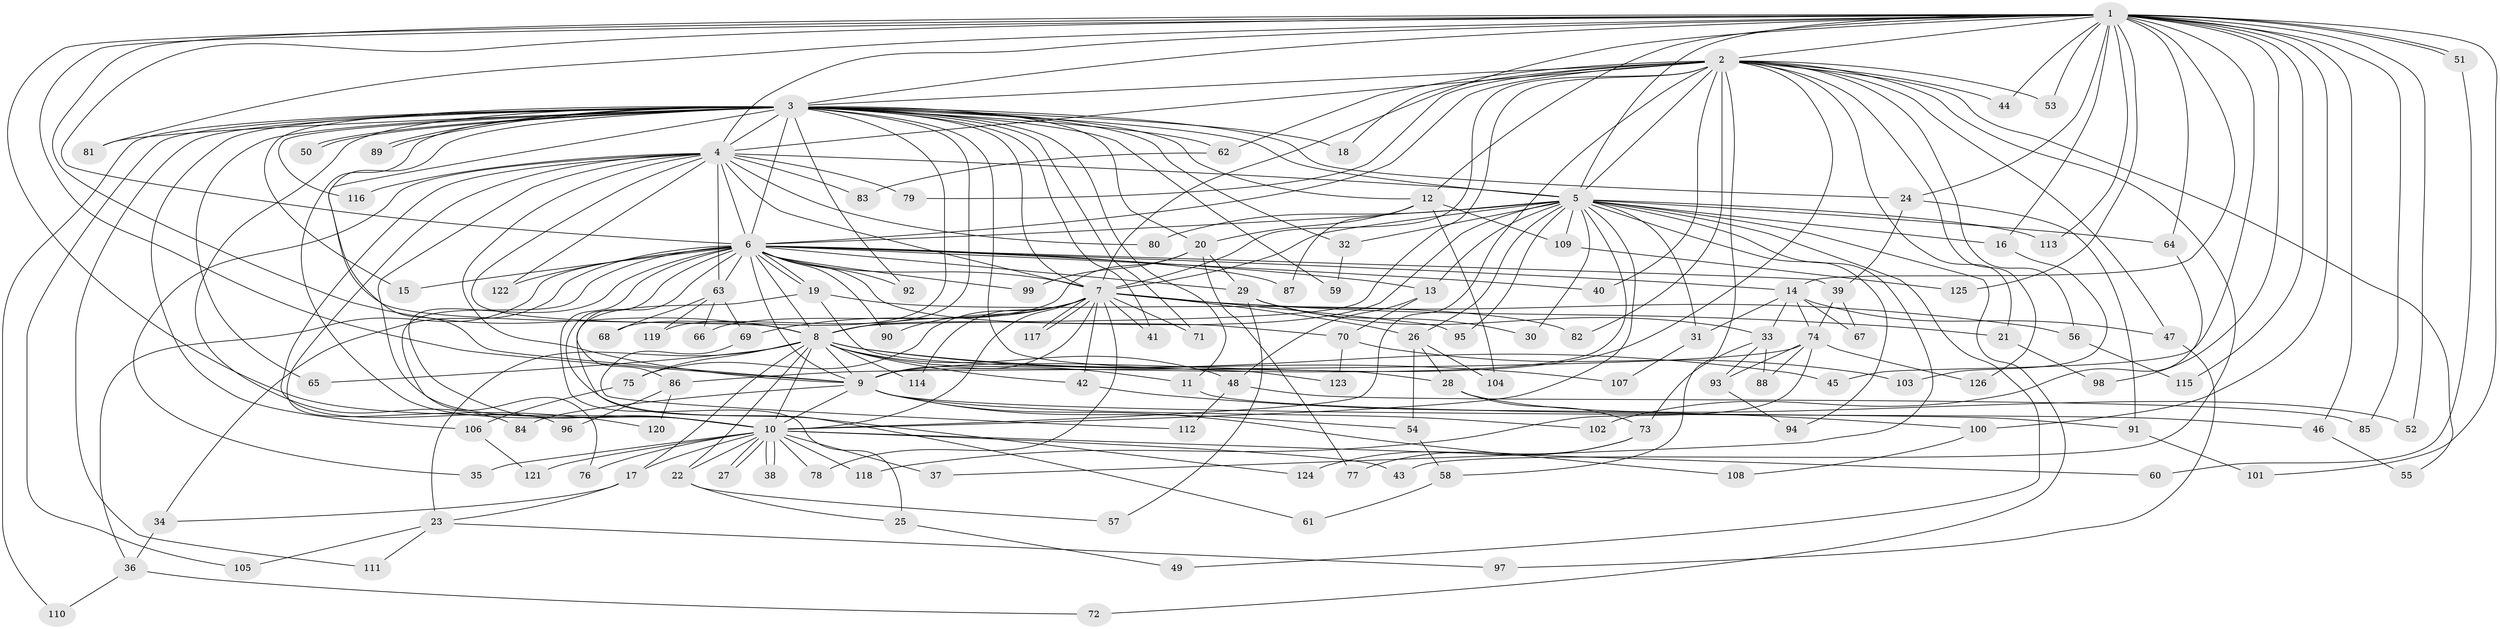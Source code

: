 // Generated by graph-tools (version 1.1) at 2025/49/03/09/25 03:49:27]
// undirected, 126 vertices, 277 edges
graph export_dot {
graph [start="1"]
  node [color=gray90,style=filled];
  1;
  2;
  3;
  4;
  5;
  6;
  7;
  8;
  9;
  10;
  11;
  12;
  13;
  14;
  15;
  16;
  17;
  18;
  19;
  20;
  21;
  22;
  23;
  24;
  25;
  26;
  27;
  28;
  29;
  30;
  31;
  32;
  33;
  34;
  35;
  36;
  37;
  38;
  39;
  40;
  41;
  42;
  43;
  44;
  45;
  46;
  47;
  48;
  49;
  50;
  51;
  52;
  53;
  54;
  55;
  56;
  57;
  58;
  59;
  60;
  61;
  62;
  63;
  64;
  65;
  66;
  67;
  68;
  69;
  70;
  71;
  72;
  73;
  74;
  75;
  76;
  77;
  78;
  79;
  80;
  81;
  82;
  83;
  84;
  85;
  86;
  87;
  88;
  89;
  90;
  91;
  92;
  93;
  94;
  95;
  96;
  97;
  98;
  99;
  100;
  101;
  102;
  103;
  104;
  105;
  106;
  107;
  108;
  109;
  110;
  111;
  112;
  113;
  114;
  115;
  116;
  117;
  118;
  119;
  120;
  121;
  122;
  123;
  124;
  125;
  126;
  1 -- 2;
  1 -- 3;
  1 -- 4;
  1 -- 5;
  1 -- 6;
  1 -- 7;
  1 -- 8;
  1 -- 9;
  1 -- 10;
  1 -- 12;
  1 -- 14;
  1 -- 16;
  1 -- 24;
  1 -- 44;
  1 -- 45;
  1 -- 46;
  1 -- 51;
  1 -- 51;
  1 -- 52;
  1 -- 53;
  1 -- 64;
  1 -- 81;
  1 -- 85;
  1 -- 98;
  1 -- 100;
  1 -- 101;
  1 -- 113;
  1 -- 115;
  1 -- 125;
  2 -- 3;
  2 -- 4;
  2 -- 5;
  2 -- 6;
  2 -- 7;
  2 -- 8;
  2 -- 9;
  2 -- 10;
  2 -- 18;
  2 -- 21;
  2 -- 40;
  2 -- 43;
  2 -- 44;
  2 -- 47;
  2 -- 53;
  2 -- 55;
  2 -- 56;
  2 -- 58;
  2 -- 62;
  2 -- 79;
  2 -- 82;
  2 -- 126;
  3 -- 4;
  3 -- 5;
  3 -- 6;
  3 -- 7;
  3 -- 8;
  3 -- 9;
  3 -- 10;
  3 -- 11;
  3 -- 12;
  3 -- 15;
  3 -- 18;
  3 -- 20;
  3 -- 24;
  3 -- 32;
  3 -- 41;
  3 -- 50;
  3 -- 50;
  3 -- 59;
  3 -- 62;
  3 -- 65;
  3 -- 68;
  3 -- 71;
  3 -- 81;
  3 -- 84;
  3 -- 89;
  3 -- 89;
  3 -- 92;
  3 -- 105;
  3 -- 106;
  3 -- 110;
  3 -- 111;
  3 -- 116;
  3 -- 119;
  3 -- 123;
  4 -- 5;
  4 -- 6;
  4 -- 7;
  4 -- 8;
  4 -- 9;
  4 -- 10;
  4 -- 35;
  4 -- 63;
  4 -- 79;
  4 -- 80;
  4 -- 83;
  4 -- 96;
  4 -- 116;
  4 -- 120;
  4 -- 122;
  5 -- 6;
  5 -- 7;
  5 -- 8;
  5 -- 9;
  5 -- 10;
  5 -- 13;
  5 -- 16;
  5 -- 26;
  5 -- 30;
  5 -- 31;
  5 -- 32;
  5 -- 37;
  5 -- 49;
  5 -- 64;
  5 -- 72;
  5 -- 80;
  5 -- 94;
  5 -- 95;
  5 -- 109;
  5 -- 113;
  6 -- 7;
  6 -- 8;
  6 -- 9;
  6 -- 10;
  6 -- 13;
  6 -- 14;
  6 -- 15;
  6 -- 19;
  6 -- 19;
  6 -- 25;
  6 -- 29;
  6 -- 34;
  6 -- 36;
  6 -- 39;
  6 -- 40;
  6 -- 63;
  6 -- 70;
  6 -- 76;
  6 -- 86;
  6 -- 87;
  6 -- 90;
  6 -- 92;
  6 -- 99;
  6 -- 122;
  6 -- 124;
  7 -- 8;
  7 -- 9;
  7 -- 10;
  7 -- 21;
  7 -- 26;
  7 -- 41;
  7 -- 42;
  7 -- 56;
  7 -- 69;
  7 -- 71;
  7 -- 75;
  7 -- 78;
  7 -- 90;
  7 -- 95;
  7 -- 114;
  7 -- 117;
  7 -- 117;
  8 -- 9;
  8 -- 10;
  8 -- 11;
  8 -- 17;
  8 -- 22;
  8 -- 23;
  8 -- 42;
  8 -- 45;
  8 -- 48;
  8 -- 65;
  8 -- 75;
  8 -- 107;
  8 -- 114;
  9 -- 10;
  9 -- 46;
  9 -- 54;
  9 -- 84;
  9 -- 102;
  9 -- 108;
  10 -- 17;
  10 -- 22;
  10 -- 27;
  10 -- 27;
  10 -- 35;
  10 -- 37;
  10 -- 38;
  10 -- 38;
  10 -- 43;
  10 -- 60;
  10 -- 76;
  10 -- 78;
  10 -- 118;
  10 -- 121;
  11 -- 91;
  12 -- 20;
  12 -- 87;
  12 -- 104;
  12 -- 109;
  13 -- 48;
  13 -- 70;
  14 -- 31;
  14 -- 33;
  14 -- 47;
  14 -- 67;
  14 -- 74;
  16 -- 103;
  17 -- 23;
  17 -- 34;
  19 -- 28;
  19 -- 61;
  19 -- 82;
  20 -- 29;
  20 -- 66;
  20 -- 77;
  20 -- 99;
  21 -- 98;
  22 -- 25;
  22 -- 57;
  23 -- 97;
  23 -- 105;
  23 -- 111;
  24 -- 39;
  24 -- 91;
  25 -- 49;
  26 -- 28;
  26 -- 54;
  26 -- 104;
  28 -- 52;
  28 -- 73;
  29 -- 30;
  29 -- 33;
  29 -- 57;
  31 -- 107;
  32 -- 59;
  33 -- 73;
  33 -- 88;
  33 -- 93;
  34 -- 36;
  36 -- 72;
  36 -- 110;
  39 -- 67;
  39 -- 74;
  42 -- 100;
  46 -- 55;
  47 -- 97;
  48 -- 85;
  48 -- 112;
  51 -- 60;
  54 -- 58;
  56 -- 115;
  58 -- 61;
  62 -- 83;
  63 -- 66;
  63 -- 68;
  63 -- 69;
  63 -- 119;
  64 -- 102;
  69 -- 112;
  70 -- 103;
  70 -- 123;
  73 -- 77;
  73 -- 124;
  74 -- 86;
  74 -- 88;
  74 -- 93;
  74 -- 118;
  74 -- 126;
  75 -- 106;
  86 -- 96;
  86 -- 120;
  91 -- 101;
  93 -- 94;
  100 -- 108;
  106 -- 121;
  109 -- 125;
}
